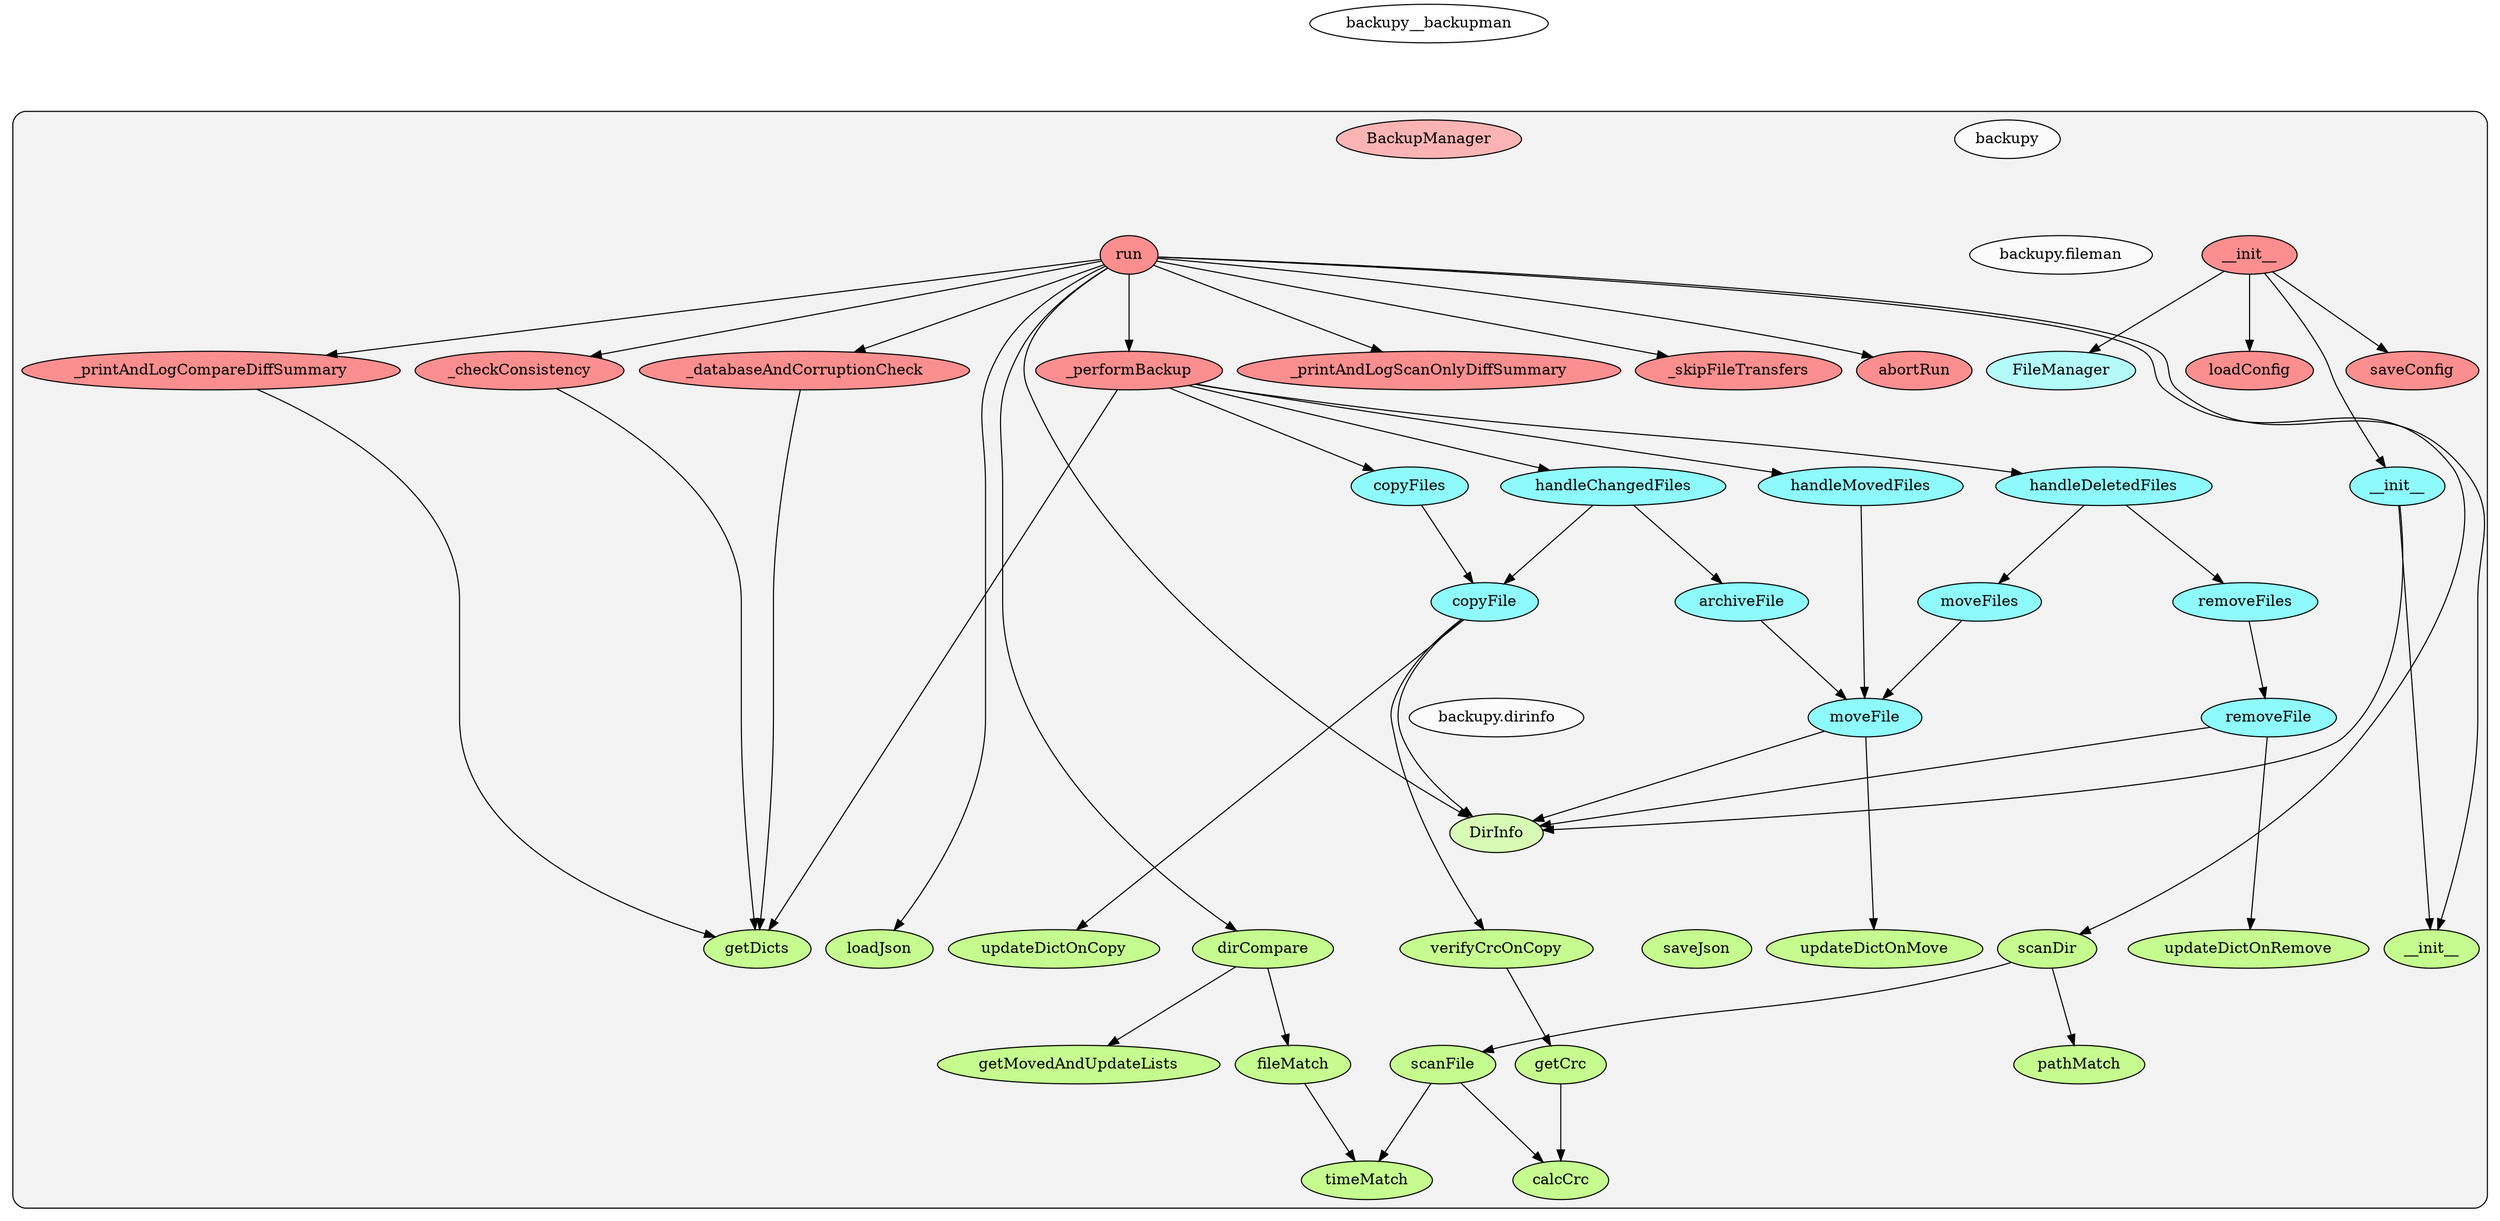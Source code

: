digraph G {
    graph [rankdir=TB, clusterrank="local", concentrate=false, ranksep="1", nodesep="0.2"];
    overlap=scale;
    splines=true;
    subgraph cluster_G {

        graph [style="filled,rounded",fillcolor="#80808018", label=""];
        backupy [label="backupy", style="filled", fillcolor="#ffffffb2", fontcolor="#000000", group="0"];
        backupy__dirinfo [label="backupy.dirinfo", style="filled", fillcolor="#ffffffb2", fontcolor="#000000", group="1"];
        backupy__fileman [label="backupy.fileman", style="filled", fillcolor="#ffffffb2", fontcolor="#000000", group="2"];
        backupy__backupman__BackupManager [label="BackupManager", style="filled", fillcolor="#ff9999b2", fontcolor="#000000", group="0"];
        backupy__backupman__BackupManager____init__ [label="__init__", style="filled", fillcolor="#ff6565b2", fontcolor="#000000", group="0"];
        backupy__backupman__BackupManager___checkConsistency [label="_checkConsistency", style="filled", fillcolor="#ff6565b2", fontcolor="#000000", group="0"];
        backupy__backupman__BackupManager___databaseAndCorruptionCheck [label="_databaseAndCorruptionCheck", style="filled", fillcolor="#ff6565b2", fontcolor="#000000", group="0"];
        backupy__backupman__BackupManager___performBackup [label="_performBackup", style="filled", fillcolor="#ff6565b2", fontcolor="#000000", group="0"];
        backupy__backupman__BackupManager___printAndLogCompareDiffSummary [label="_printAndLogCompareDiffSummary", style="filled", fillcolor="#ff6565b2", fontcolor="#000000", group="0"];
        backupy__backupman__BackupManager___printAndLogScanOnlyDiffSummary [label="_printAndLogScanOnlyDiffSummary", style="filled", fillcolor="#ff6565b2", fontcolor="#000000", group="0"];
        backupy__backupman__BackupManager___skipFileTransfers [label="_skipFileTransfers", style="filled", fillcolor="#ff6565b2", fontcolor="#000000", group="0"];
        backupy__backupman__BackupManager__abortRun [label="abortRun", style="filled", fillcolor="#ff6565b2", fontcolor="#000000", group="0"];
        backupy__backupman__BackupManager__loadConfig [label="loadConfig", style="filled", fillcolor="#ff6565b2", fontcolor="#000000", group="0"];
        backupy__backupman__BackupManager__run [label="run", style="filled", fillcolor="#ff6565b2", fontcolor="#000000", group="0"];
        backupy__backupman__BackupManager__saveConfig [label="saveConfig", style="filled", fillcolor="#ff6565b2", fontcolor="#000000", group="0"];
        backupy__dirinfo__DirInfo [label="DirInfo", style="filled", fillcolor="#ccff99b2", fontcolor="#000000", group="1"];
        backupy__dirinfo__DirInfo____init__ [label="__init__", style="filled", fillcolor="#b2ff65b2", fontcolor="#000000", group="1"];
        backupy__dirinfo__DirInfo__calcCrc [label="calcCrc", style="filled", fillcolor="#b2ff65b2", fontcolor="#000000", group="1"];
        backupy__dirinfo__DirInfo__dirCompare [label="dirCompare", style="filled", fillcolor="#b2ff65b2", fontcolor="#000000", group="1"];
        backupy__dirinfo__DirInfo__fileMatch [label="fileMatch", style="filled", fillcolor="#b2ff65b2", fontcolor="#000000", group="1"];
        backupy__dirinfo__DirInfo__getCrc [label="getCrc", style="filled", fillcolor="#b2ff65b2", fontcolor="#000000", group="1"];
        backupy__dirinfo__DirInfo__getDicts [label="getDicts", style="filled", fillcolor="#b2ff65b2", fontcolor="#000000", group="1"];
        backupy__dirinfo__DirInfo__getMovedAndUpdateLists [label="getMovedAndUpdateLists", style="filled", fillcolor="#b2ff65b2", fontcolor="#000000", group="1"];
        backupy__dirinfo__DirInfo__loadJson [label="loadJson", style="filled", fillcolor="#b2ff65b2", fontcolor="#000000", group="1"];
        backupy__dirinfo__DirInfo__pathMatch [label="pathMatch", style="filled", fillcolor="#b2ff65b2", fontcolor="#000000", group="1"];
        backupy__dirinfo__DirInfo__saveJson [label="saveJson", style="filled", fillcolor="#b2ff65b2", fontcolor="#000000", group="1"];
        backupy__dirinfo__DirInfo__scanDir [label="scanDir", style="filled", fillcolor="#b2ff65b2", fontcolor="#000000", group="1"];
        backupy__dirinfo__DirInfo__scanFile [label="scanFile", style="filled", fillcolor="#b2ff65b2", fontcolor="#000000", group="1"];
        backupy__dirinfo__DirInfo__timeMatch [label="timeMatch", style="filled", fillcolor="#b2ff65b2", fontcolor="#000000", group="1"];
        backupy__dirinfo__DirInfo__updateDictOnCopy [label="updateDictOnCopy", style="filled", fillcolor="#b2ff65b2", fontcolor="#000000", group="1"];
        backupy__dirinfo__DirInfo__updateDictOnMove [label="updateDictOnMove", style="filled", fillcolor="#b2ff65b2", fontcolor="#000000", group="1"];
        backupy__dirinfo__DirInfo__updateDictOnRemove [label="updateDictOnRemove", style="filled", fillcolor="#b2ff65b2", fontcolor="#000000", group="1"];
        backupy__dirinfo__DirInfo__verifyCrcOnCopy [label="verifyCrcOnCopy", style="filled", fillcolor="#b2ff65b2", fontcolor="#000000", group="1"];
        backupy__fileman__FileManager [label="FileManager", style="filled", fillcolor="#99feffb2", fontcolor="#000000", group="2"];
        backupy__fileman__FileManager____init__ [label="__init__", style="filled", fillcolor="#65feffb2", fontcolor="#000000", group="2"];
        backupy__fileman__FileManager__archiveFile [label="archiveFile", style="filled", fillcolor="#65feffb2", fontcolor="#000000", group="2"];
        backupy__fileman__FileManager__copyFile [label="copyFile", style="filled", fillcolor="#65feffb2", fontcolor="#000000", group="2"];
        backupy__fileman__FileManager__copyFiles [label="copyFiles", style="filled", fillcolor="#65feffb2", fontcolor="#000000", group="2"];
        backupy__fileman__FileManager__handleChangedFiles [label="handleChangedFiles", style="filled", fillcolor="#65feffb2", fontcolor="#000000", group="2"];
        backupy__fileman__FileManager__handleDeletedFiles [label="handleDeletedFiles", style="filled", fillcolor="#65feffb2", fontcolor="#000000", group="2"];
        backupy__fileman__FileManager__handleMovedFiles [label="handleMovedFiles", style="filled", fillcolor="#65feffb2", fontcolor="#000000", group="2"];
        backupy__fileman__FileManager__moveFile [label="moveFile", style="filled", fillcolor="#65feffb2", fontcolor="#000000", group="2"];
        backupy__fileman__FileManager__moveFiles [label="moveFiles", style="filled", fillcolor="#65feffb2", fontcolor="#000000", group="2"];
        backupy__fileman__FileManager__removeFile [label="removeFile", style="filled", fillcolor="#65feffb2", fontcolor="#000000", group="2"];
        backupy__fileman__FileManager__removeFiles [label="removeFiles", style="filled", fillcolor="#65feffb2", fontcolor="#000000", group="2"];
    }
        backupy__backupman -> backupy__backupman__BackupManager [style="dashed", color="#ffffff00"];
        backupy__backupman__BackupManager -> backupy__backupman__BackupManager__saveConfig [style="dashed", color="#ffffff00"];
        backupy__backupman__BackupManager -> backupy__backupman__BackupManager__loadConfig [style="dashed", color="#ffffff00"];
        backupy__backupman__BackupManager -> backupy__backupman__BackupManager___databaseAndCorruptionCheck [style="dashed", color="#ffffff00"];
        backupy__backupman__BackupManager -> backupy__backupman__BackupManager__abortRun [style="dashed", color="#ffffff00"];
        backupy__backupman__BackupManager -> backupy__backupman__BackupManager____init__ [style="dashed", color="#ffffff00"];
        backupy__backupman__BackupManager -> backupy__backupman__BackupManager___printAndLogScanOnlyDiffSummary [style="dashed", color="#ffffff00"];
        backupy__backupman__BackupManager -> backupy__backupman__BackupManager___printAndLogCompareDiffSummary [style="dashed", color="#ffffff00"];
        backupy__backupman__BackupManager -> backupy__backupman__BackupManager___checkConsistency [style="dashed", color="#ffffff00"];
        backupy__backupman__BackupManager -> backupy__backupman__BackupManager___skipFileTransfers [style="dashed", color="#ffffff00"];
        backupy__backupman__BackupManager -> backupy__backupman__BackupManager___performBackup [style="dashed", color="#ffffff00"];
        backupy__backupman__BackupManager -> backupy__backupman__BackupManager__run [style="dashed", color="#ffffff00"];
        backupy__dirinfo -> backupy__dirinfo__DirInfo [style="dashed", color="#ffffff00"];
        backupy__dirinfo__DirInfo -> backupy__dirinfo__DirInfo__timeMatch [style="dashed", color="#ffffff00"];
        backupy__dirinfo__DirInfo -> backupy__dirinfo__DirInfo__getCrc [style="dashed", color="#ffffff00"];
        backupy__dirinfo__DirInfo -> backupy__dirinfo__DirInfo__verifyCrcOnCopy [style="dashed", color="#ffffff00"];
        backupy__dirinfo__DirInfo -> backupy__dirinfo__DirInfo__updateDictOnCopy [style="dashed", color="#ffffff00"];
        backupy__dirinfo__DirInfo -> backupy__dirinfo__DirInfo__fileMatch [style="dashed", color="#ffffff00"];
        backupy__dirinfo__DirInfo -> backupy__dirinfo__DirInfo__calcCrc [style="dashed", color="#ffffff00"];
        backupy__dirinfo__DirInfo -> backupy__dirinfo__DirInfo____init__ [style="dashed", color="#ffffff00"];
        backupy__dirinfo__DirInfo -> backupy__dirinfo__DirInfo__scanDir [style="dashed", color="#ffffff00"];
        backupy__dirinfo__DirInfo -> backupy__dirinfo__DirInfo__scanFile [style="dashed", color="#ffffff00"];
        backupy__dirinfo__DirInfo -> backupy__dirinfo__DirInfo__updateDictOnMove [style="dashed", color="#ffffff00"];
        backupy__dirinfo__DirInfo -> backupy__dirinfo__DirInfo__pathMatch [style="dashed", color="#ffffff00"];
        backupy__dirinfo__DirInfo -> backupy__dirinfo__DirInfo__dirCompare [style="dashed", color="#ffffff00"];
        backupy__dirinfo__DirInfo -> backupy__dirinfo__DirInfo__loadJson [style="dashed", color="#ffffff00"];
        backupy__dirinfo__DirInfo -> backupy__dirinfo__DirInfo__saveJson [style="dashed", color="#ffffff00"];
        backupy__dirinfo__DirInfo -> backupy__dirinfo__DirInfo__updateDictOnRemove [style="dashed", color="#ffffff00"];
        backupy__dirinfo__DirInfo -> backupy__dirinfo__DirInfo__getDicts [style="dashed", color="#ffffff00"];
        backupy__dirinfo__DirInfo -> backupy__dirinfo__DirInfo__getMovedAndUpdateLists [style="dashed", color="#ffffff00"];
        backupy__fileman -> backupy__fileman__FileManager [style="dashed", color="#ffffff00"];
        backupy__fileman__FileManager -> backupy__fileman__FileManager__removeFiles [style="dashed", color="#ffffff00"];
        backupy__fileman__FileManager -> backupy__fileman__FileManager__moveFiles [style="dashed", color="#ffffff00"];
        backupy__fileman__FileManager -> backupy__fileman__FileManager__handleMovedFiles [style="dashed", color="#ffffff00"];
        backupy__fileman__FileManager -> backupy__fileman__FileManager__handleChangedFiles [style="dashed", color="#ffffff00"];
        backupy__fileman__FileManager -> backupy__fileman__FileManager__moveFile [style="dashed", color="#ffffff00"];
        backupy__fileman__FileManager -> backupy__fileman__FileManager__handleDeletedFiles [style="dashed", color="#ffffff00"];
        backupy__fileman__FileManager -> backupy__fileman__FileManager____init__ [style="dashed", color="#ffffff00"];
        backupy__fileman__FileManager -> backupy__fileman__FileManager__archiveFile [style="dashed", color="#ffffff00"];
        backupy__fileman__FileManager -> backupy__fileman__FileManager__removeFile [style="dashed", color="#ffffff00"];
        backupy__fileman__FileManager -> backupy__fileman__FileManager__copyFiles [style="dashed", color="#ffffff00"];
        backupy__fileman__FileManager -> backupy__fileman__FileManager__copyFile [style="dashed", color="#ffffff00"];
        backupy__backupman__BackupManager____init__ -> backupy__backupman__BackupManager__loadConfig [style="solid", color="#000000"];
        backupy__backupman__BackupManager____init__ -> backupy__fileman__FileManager____init__ [style="solid", color="#000000"];
        backupy__backupman__BackupManager____init__ -> backupy__backupman__BackupManager__saveConfig [style="solid", color="#000000"];
        backupy__backupman__BackupManager____init__ -> backupy__fileman__FileManager [style="solid", color="#000000"];
        backupy__backupman__BackupManager___checkConsistency -> backupy__dirinfo__DirInfo__getDicts [style="solid", color="#000000"];
        backupy__backupman__BackupManager___databaseAndCorruptionCheck -> backupy__dirinfo__DirInfo__getDicts [style="solid", color="#000000"];
        backupy__backupman__BackupManager___printAndLogCompareDiffSummary -> backupy__dirinfo__DirInfo__getDicts [style="solid", color="#000000"];
        backupy__backupman__BackupManager___performBackup -> backupy__fileman__FileManager__handleChangedFiles [style="solid", color="#000000"];
        backupy__backupman__BackupManager___performBackup -> backupy__dirinfo__DirInfo__getDicts [style="solid", color="#000000"];
        backupy__backupman__BackupManager___performBackup -> backupy__fileman__FileManager__handleMovedFiles [style="solid", color="#000000"];
        backupy__backupman__BackupManager___performBackup -> backupy__fileman__FileManager__handleDeletedFiles [style="solid", color="#000000"];
        backupy__backupman__BackupManager___performBackup -> backupy__fileman__FileManager__copyFiles [style="solid", color="#000000"];
        backupy__backupman__BackupManager__run -> backupy__backupman__BackupManager___databaseAndCorruptionCheck [style="solid", color="#000000"];
        backupy__backupman__BackupManager__run -> backupy__backupman__BackupManager___printAndLogScanOnlyDiffSummary [style="solid", color="#000000"];
        backupy__backupman__BackupManager__run -> backupy__dirinfo__DirInfo____init__ [style="solid", color="#000000"];
        backupy__backupman__BackupManager__run -> backupy__backupman__BackupManager___printAndLogCompareDiffSummary [style="solid", color="#000000"];
        backupy__backupman__BackupManager__run -> backupy__dirinfo__DirInfo__loadJson [style="solid", color="#000000"];
        backupy__backupman__BackupManager__run -> backupy__dirinfo__DirInfo__scanDir [style="solid", color="#000000"];
        backupy__backupman__BackupManager__run -> backupy__dirinfo__DirInfo__dirCompare [style="solid", color="#000000"];
        backupy__backupman__BackupManager__run -> backupy__backupman__BackupManager___checkConsistency [style="solid", color="#000000"];
        backupy__backupman__BackupManager__run -> backupy__backupman__BackupManager___skipFileTransfers [style="solid", color="#000000"];
        backupy__backupman__BackupManager__run -> backupy__backupman__BackupManager___performBackup [style="solid", color="#000000"];
        backupy__backupman__BackupManager__run -> backupy__dirinfo__DirInfo [style="solid", color="#000000"];
        backupy__backupman__BackupManager__run -> backupy__backupman__BackupManager__abortRun [style="solid", color="#000000"];
        backupy__dirinfo__DirInfo__verifyCrcOnCopy -> backupy__dirinfo__DirInfo__getCrc [style="solid", color="#000000"];
        backupy__dirinfo__DirInfo__getCrc -> backupy__dirinfo__DirInfo__calcCrc [style="solid", color="#000000"];
        backupy__dirinfo__DirInfo__fileMatch -> backupy__dirinfo__DirInfo__timeMatch [style="solid", color="#000000"];
        backupy__dirinfo__DirInfo__scanDir -> backupy__dirinfo__DirInfo__scanFile [style="solid", color="#000000"];
        backupy__dirinfo__DirInfo__scanDir -> backupy__dirinfo__DirInfo__pathMatch [style="solid", color="#000000"];
        backupy__dirinfo__DirInfo__scanFile -> backupy__dirinfo__DirInfo__calcCrc [style="solid", color="#000000"];
        backupy__dirinfo__DirInfo__scanFile -> backupy__dirinfo__DirInfo__timeMatch [style="solid", color="#000000"];
        backupy__dirinfo__DirInfo__dirCompare -> backupy__dirinfo__DirInfo__fileMatch [style="solid", color="#000000"];
        backupy__dirinfo__DirInfo__dirCompare -> backupy__dirinfo__DirInfo__getMovedAndUpdateLists [style="solid", color="#000000"];
        backupy__fileman__FileManager____init__ -> backupy__dirinfo__DirInfo [style="solid", color="#000000"];
        backupy__fileman__FileManager____init__ -> backupy__dirinfo__DirInfo____init__ [style="solid", color="#000000"];
        backupy__fileman__FileManager__removeFile -> backupy__dirinfo__DirInfo__updateDictOnRemove [style="solid", color="#000000"];
        backupy__fileman__FileManager__removeFile -> backupy__dirinfo__DirInfo [style="solid", color="#000000"];
        backupy__fileman__FileManager__copyFile -> backupy__dirinfo__DirInfo__verifyCrcOnCopy [style="solid", color="#000000"];
        backupy__fileman__FileManager__copyFile -> backupy__dirinfo__DirInfo__updateDictOnCopy [style="solid", color="#000000"];
        backupy__fileman__FileManager__copyFile -> backupy__dirinfo__DirInfo [style="solid", color="#000000"];
        backupy__fileman__FileManager__moveFile -> backupy__dirinfo__DirInfo__updateDictOnMove [style="solid", color="#000000"];
        backupy__fileman__FileManager__moveFile -> backupy__dirinfo__DirInfo [style="solid", color="#000000"];
        backupy__fileman__FileManager__removeFiles -> backupy__fileman__FileManager__removeFile [style="solid", color="#000000"];
        backupy__fileman__FileManager__copyFiles -> backupy__fileman__FileManager__copyFile [style="solid", color="#000000"];
        backupy__fileman__FileManager__moveFiles -> backupy__fileman__FileManager__moveFile [style="solid", color="#000000"];
        backupy__fileman__FileManager__handleDeletedFiles -> backupy__fileman__FileManager__removeFiles [style="solid", color="#000000"];
        backupy__fileman__FileManager__handleDeletedFiles -> backupy__fileman__FileManager__moveFiles [style="solid", color="#000000"];
        backupy__fileman__FileManager__handleMovedFiles -> backupy__fileman__FileManager__moveFile [style="solid", color="#000000"];
        backupy__fileman__FileManager__archiveFile -> backupy__fileman__FileManager__moveFile [style="solid", color="#000000"];
        backupy__fileman__FileManager__handleChangedFiles -> backupy__fileman__FileManager__copyFile [style="solid", color="#000000"];
        backupy__fileman__FileManager__handleChangedFiles -> backupy__fileman__FileManager__archiveFile [style="solid", color="#000000"];
    }
